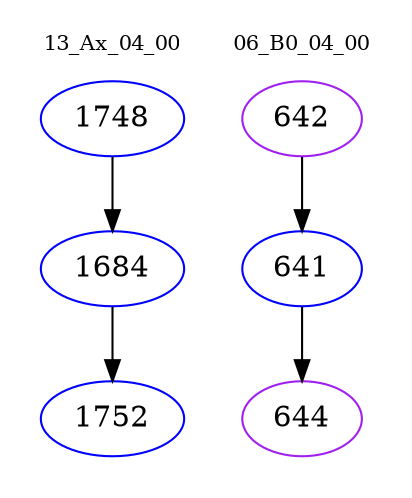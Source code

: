digraph{
subgraph cluster_0 {
color = white
label = "13_Ax_04_00";
fontsize=10;
T0_1748 [label="1748", color="blue"]
T0_1748 -> T0_1684 [color="black"]
T0_1684 [label="1684", color="blue"]
T0_1684 -> T0_1752 [color="black"]
T0_1752 [label="1752", color="blue"]
}
subgraph cluster_1 {
color = white
label = "06_B0_04_00";
fontsize=10;
T1_642 [label="642", color="purple"]
T1_642 -> T1_641 [color="black"]
T1_641 [label="641", color="blue"]
T1_641 -> T1_644 [color="black"]
T1_644 [label="644", color="purple"]
}
}
